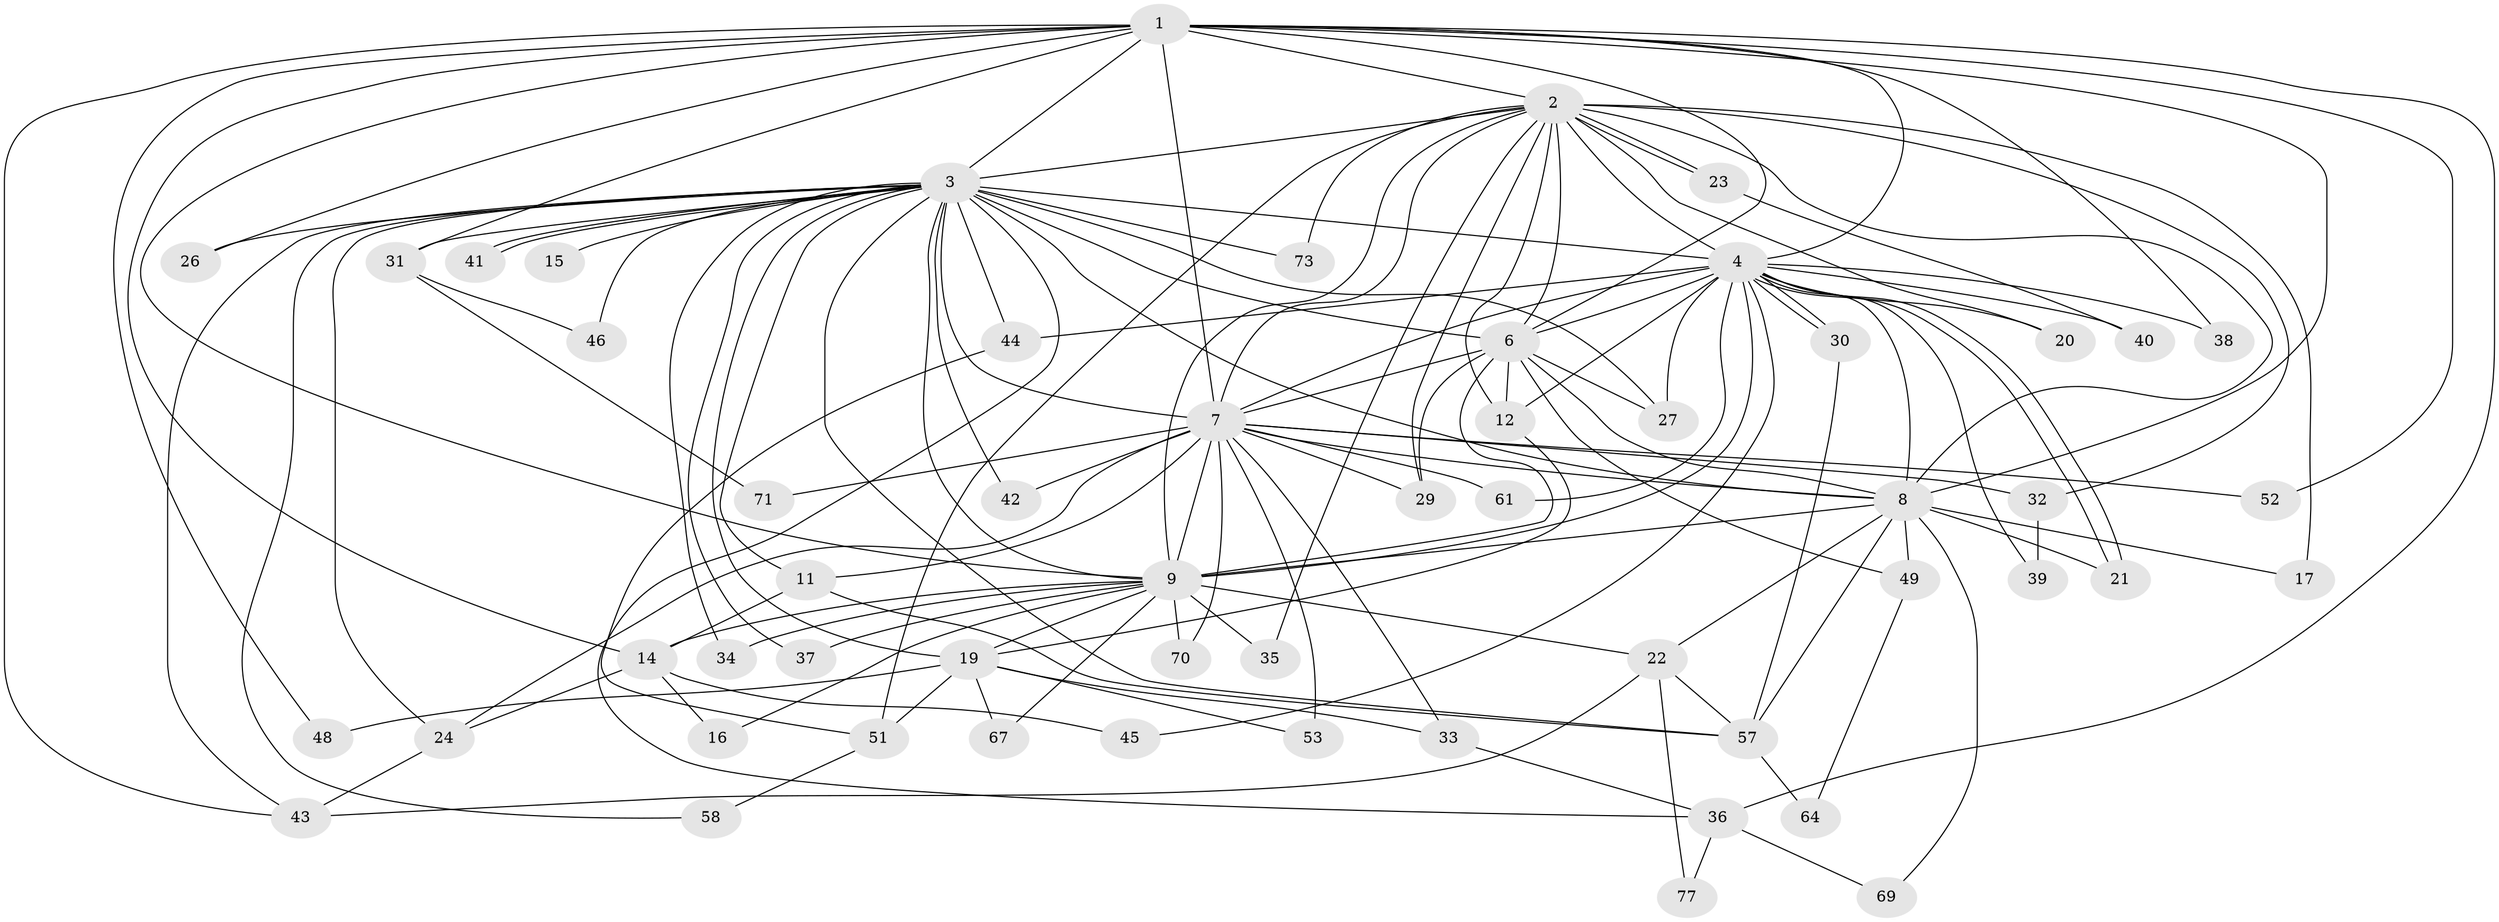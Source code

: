 // Generated by graph-tools (version 1.1) at 2025/23/03/03/25 07:23:37]
// undirected, 55 vertices, 135 edges
graph export_dot {
graph [start="1"]
  node [color=gray90,style=filled];
  1 [super="+74"];
  2 [super="+18"];
  3 [super="+10"];
  4 [super="+5"];
  6 [super="+59"];
  7 [super="+13"];
  8 [super="+25"];
  9 [super="+50"];
  11 [super="+76"];
  12 [super="+75"];
  14 [super="+63"];
  15;
  16;
  17;
  19 [super="+65"];
  20;
  21 [super="+56"];
  22 [super="+55"];
  23;
  24 [super="+28"];
  26;
  27 [super="+62"];
  29 [super="+47"];
  30 [super="+60"];
  31;
  32;
  33;
  34;
  35;
  36 [super="+54"];
  37;
  38;
  39;
  40;
  41;
  42;
  43 [super="+68"];
  44 [super="+66"];
  45;
  46;
  48;
  49;
  51;
  52;
  53;
  57 [super="+72"];
  58;
  61;
  64;
  67;
  69;
  70;
  71;
  73;
  77;
  1 -- 2;
  1 -- 3 [weight=3];
  1 -- 4 [weight=2];
  1 -- 6;
  1 -- 7;
  1 -- 8;
  1 -- 9;
  1 -- 14;
  1 -- 26;
  1 -- 31;
  1 -- 38;
  1 -- 43;
  1 -- 48;
  1 -- 52;
  1 -- 36;
  2 -- 3 [weight=2];
  2 -- 4 [weight=3];
  2 -- 6;
  2 -- 7;
  2 -- 8;
  2 -- 9;
  2 -- 12;
  2 -- 17;
  2 -- 23;
  2 -- 23;
  2 -- 29;
  2 -- 32;
  2 -- 35;
  2 -- 51;
  2 -- 73;
  2 -- 20;
  3 -- 4 [weight=4];
  3 -- 6 [weight=2];
  3 -- 7 [weight=2];
  3 -- 8 [weight=2];
  3 -- 9 [weight=2];
  3 -- 26;
  3 -- 31;
  3 -- 34;
  3 -- 36;
  3 -- 37;
  3 -- 41;
  3 -- 41;
  3 -- 42;
  3 -- 46;
  3 -- 58;
  3 -- 73;
  3 -- 11;
  3 -- 44;
  3 -- 15;
  3 -- 57;
  3 -- 27;
  3 -- 19;
  3 -- 24;
  3 -- 43;
  4 -- 6 [weight=2];
  4 -- 7 [weight=2];
  4 -- 8 [weight=2];
  4 -- 9 [weight=3];
  4 -- 12;
  4 -- 20;
  4 -- 21 [weight=2];
  4 -- 21;
  4 -- 30;
  4 -- 30;
  4 -- 39;
  4 -- 40;
  4 -- 44;
  4 -- 45;
  4 -- 38;
  4 -- 27;
  4 -- 61;
  6 -- 7;
  6 -- 8;
  6 -- 9 [weight=2];
  6 -- 49;
  6 -- 27;
  6 -- 12;
  6 -- 29;
  7 -- 8;
  7 -- 9;
  7 -- 11;
  7 -- 24;
  7 -- 29;
  7 -- 32;
  7 -- 42;
  7 -- 71;
  7 -- 33;
  7 -- 52;
  7 -- 53;
  7 -- 70;
  7 -- 61;
  8 -- 9;
  8 -- 17;
  8 -- 22;
  8 -- 49;
  8 -- 57;
  8 -- 69;
  8 -- 21;
  9 -- 16;
  9 -- 19;
  9 -- 22;
  9 -- 34;
  9 -- 35;
  9 -- 37;
  9 -- 67;
  9 -- 70;
  9 -- 14;
  11 -- 14;
  11 -- 57;
  12 -- 19;
  14 -- 16;
  14 -- 24;
  14 -- 45;
  19 -- 33;
  19 -- 48;
  19 -- 51;
  19 -- 53;
  19 -- 67;
  22 -- 77;
  22 -- 57;
  22 -- 43;
  23 -- 40;
  24 -- 43;
  30 -- 57;
  31 -- 46;
  31 -- 71;
  32 -- 39;
  33 -- 36;
  36 -- 69;
  36 -- 77;
  44 -- 51;
  49 -- 64;
  51 -- 58;
  57 -- 64;
}
